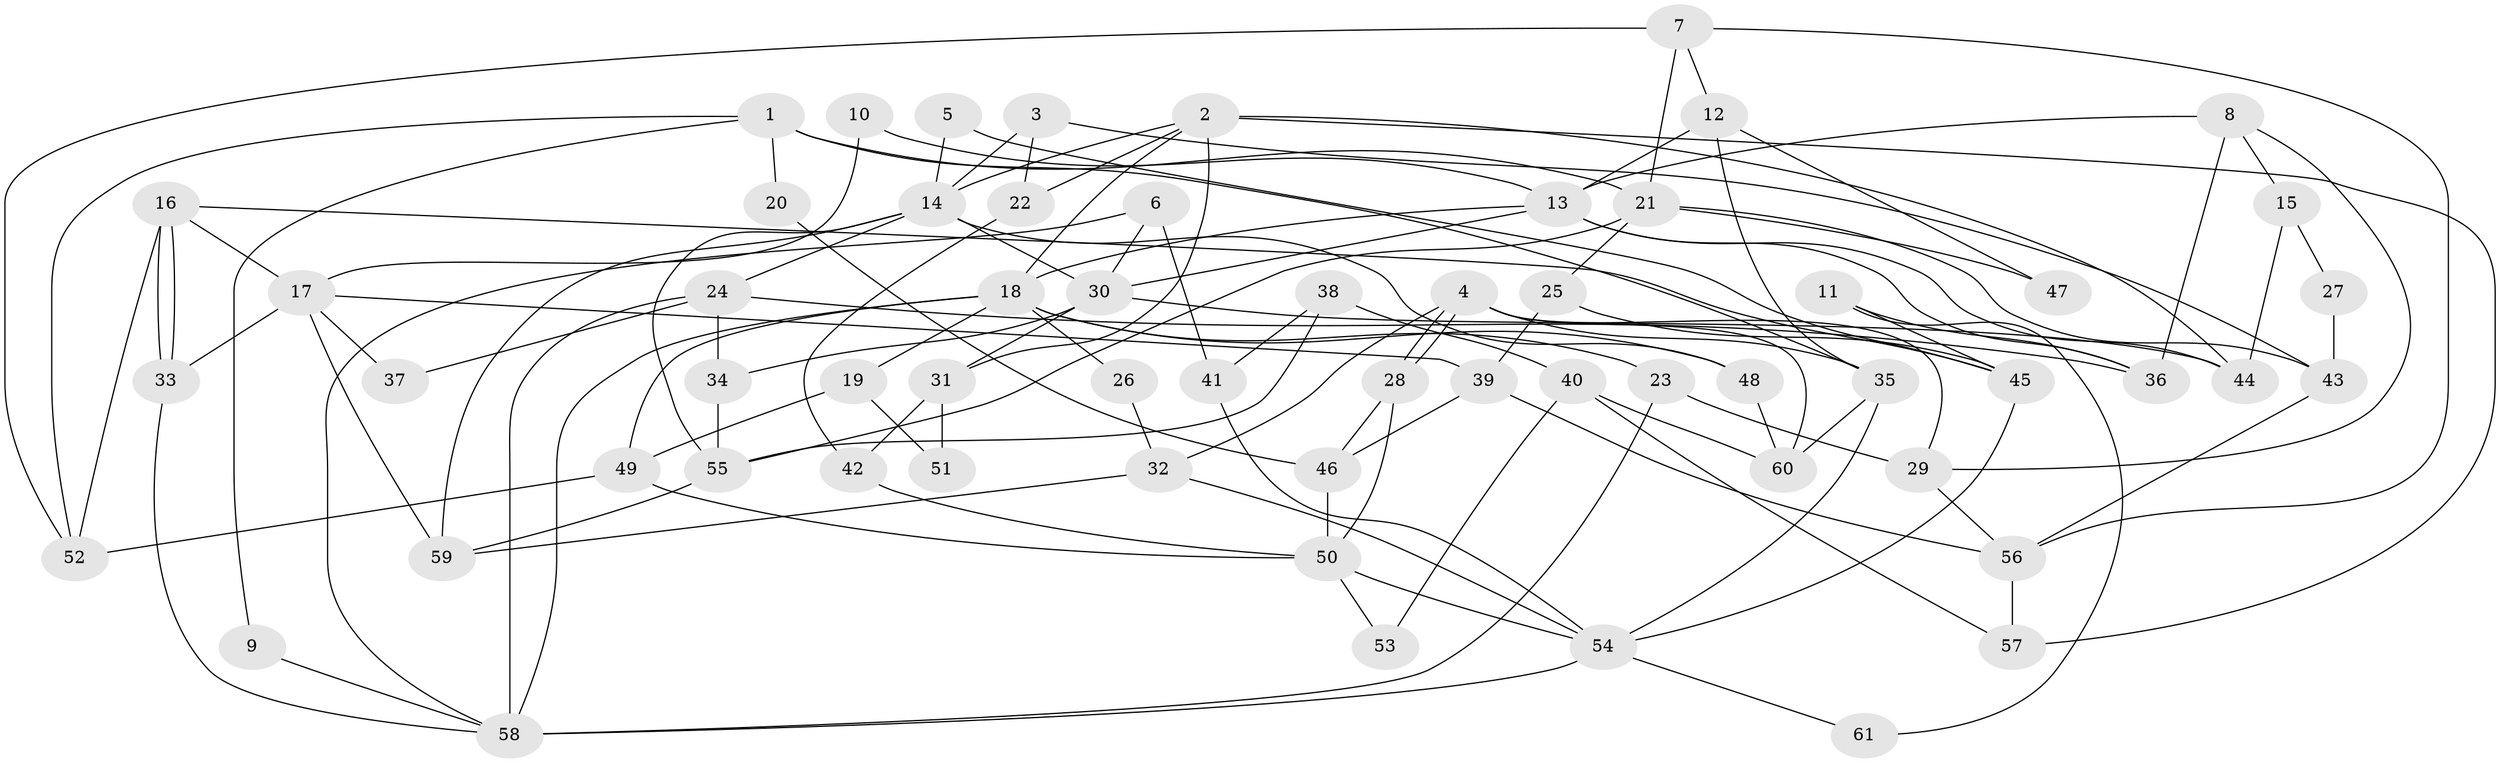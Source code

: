 // coarse degree distribution, {6: 0.1935483870967742, 4: 0.1935483870967742, 5: 0.25806451612903225, 3: 0.12903225806451613, 7: 0.0967741935483871, 2: 0.03225806451612903, 9: 0.0967741935483871}
// Generated by graph-tools (version 1.1) at 2025/37/03/04/25 23:37:11]
// undirected, 61 vertices, 122 edges
graph export_dot {
  node [color=gray90,style=filled];
  1;
  2;
  3;
  4;
  5;
  6;
  7;
  8;
  9;
  10;
  11;
  12;
  13;
  14;
  15;
  16;
  17;
  18;
  19;
  20;
  21;
  22;
  23;
  24;
  25;
  26;
  27;
  28;
  29;
  30;
  31;
  32;
  33;
  34;
  35;
  36;
  37;
  38;
  39;
  40;
  41;
  42;
  43;
  44;
  45;
  46;
  47;
  48;
  49;
  50;
  51;
  52;
  53;
  54;
  55;
  56;
  57;
  58;
  59;
  60;
  61;
  1 -- 35;
  1 -- 52;
  1 -- 9;
  1 -- 20;
  1 -- 21;
  2 -- 57;
  2 -- 14;
  2 -- 18;
  2 -- 22;
  2 -- 31;
  2 -- 44;
  3 -- 43;
  3 -- 14;
  3 -- 22;
  4 -- 60;
  4 -- 28;
  4 -- 28;
  4 -- 29;
  4 -- 32;
  4 -- 35;
  5 -- 14;
  5 -- 45;
  6 -- 30;
  6 -- 58;
  6 -- 41;
  7 -- 56;
  7 -- 21;
  7 -- 12;
  7 -- 52;
  8 -- 13;
  8 -- 36;
  8 -- 15;
  8 -- 29;
  9 -- 58;
  10 -- 17;
  10 -- 13;
  11 -- 45;
  11 -- 36;
  11 -- 61;
  12 -- 13;
  12 -- 35;
  12 -- 47;
  13 -- 30;
  13 -- 18;
  13 -- 36;
  13 -- 44;
  14 -- 59;
  14 -- 24;
  14 -- 30;
  14 -- 48;
  14 -- 55;
  15 -- 44;
  15 -- 27;
  16 -- 33;
  16 -- 33;
  16 -- 52;
  16 -- 17;
  16 -- 45;
  17 -- 59;
  17 -- 33;
  17 -- 37;
  17 -- 39;
  18 -- 23;
  18 -- 19;
  18 -- 26;
  18 -- 48;
  18 -- 49;
  18 -- 58;
  19 -- 49;
  19 -- 51;
  20 -- 46;
  21 -- 25;
  21 -- 43;
  21 -- 47;
  21 -- 55;
  22 -- 42;
  23 -- 29;
  23 -- 58;
  24 -- 58;
  24 -- 34;
  24 -- 36;
  24 -- 37;
  25 -- 39;
  25 -- 45;
  26 -- 32;
  27 -- 43;
  28 -- 50;
  28 -- 46;
  29 -- 56;
  30 -- 44;
  30 -- 31;
  30 -- 34;
  31 -- 42;
  31 -- 51;
  32 -- 54;
  32 -- 59;
  33 -- 58;
  34 -- 55;
  35 -- 54;
  35 -- 60;
  38 -- 55;
  38 -- 41;
  38 -- 40;
  39 -- 46;
  39 -- 56;
  40 -- 60;
  40 -- 53;
  40 -- 57;
  41 -- 54;
  42 -- 50;
  43 -- 56;
  45 -- 54;
  46 -- 50;
  48 -- 60;
  49 -- 50;
  49 -- 52;
  50 -- 54;
  50 -- 53;
  54 -- 58;
  54 -- 61;
  55 -- 59;
  56 -- 57;
}
